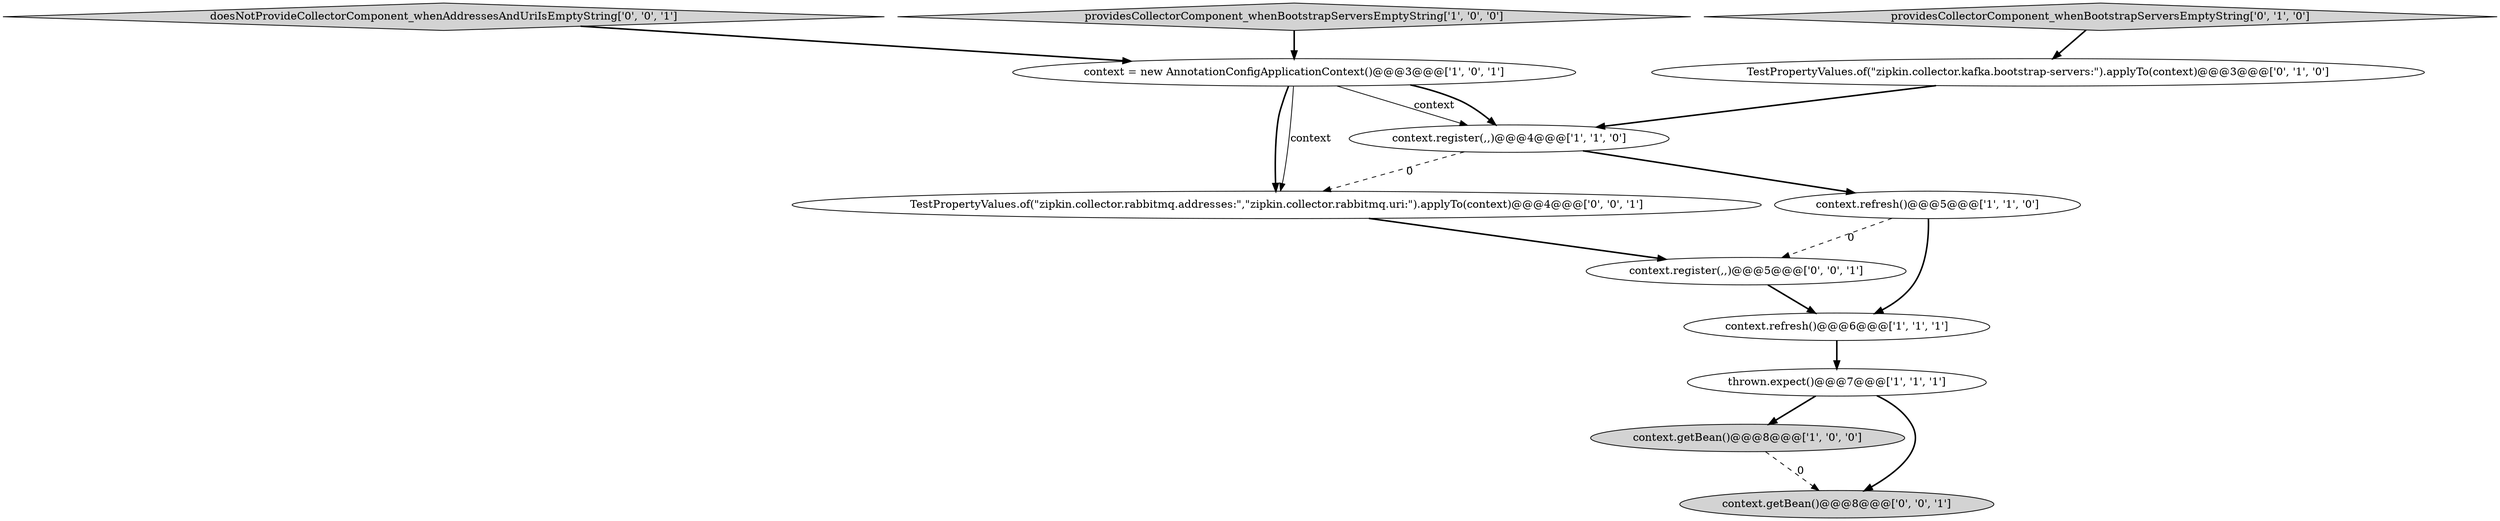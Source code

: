digraph {
2 [style = filled, label = "context = new AnnotationConfigApplicationContext()@@@3@@@['1', '0', '1']", fillcolor = white, shape = ellipse image = "AAA0AAABBB1BBB"];
10 [style = filled, label = "doesNotProvideCollectorComponent_whenAddressesAndUriIsEmptyString['0', '0', '1']", fillcolor = lightgray, shape = diamond image = "AAA0AAABBB3BBB"];
12 [style = filled, label = "context.register(,,)@@@5@@@['0', '0', '1']", fillcolor = white, shape = ellipse image = "AAA0AAABBB3BBB"];
1 [style = filled, label = "context.register(,,)@@@4@@@['1', '1', '0']", fillcolor = white, shape = ellipse image = "AAA0AAABBB1BBB"];
3 [style = filled, label = "context.getBean()@@@8@@@['1', '0', '0']", fillcolor = lightgray, shape = ellipse image = "AAA0AAABBB1BBB"];
5 [style = filled, label = "providesCollectorComponent_whenBootstrapServersEmptyString['1', '0', '0']", fillcolor = lightgray, shape = diamond image = "AAA0AAABBB1BBB"];
9 [style = filled, label = "context.getBean()@@@8@@@['0', '0', '1']", fillcolor = lightgray, shape = ellipse image = "AAA0AAABBB3BBB"];
11 [style = filled, label = "TestPropertyValues.of(\"zipkin.collector.rabbitmq.addresses:\",\"zipkin.collector.rabbitmq.uri:\").applyTo(context)@@@4@@@['0', '0', '1']", fillcolor = white, shape = ellipse image = "AAA0AAABBB3BBB"];
8 [style = filled, label = "providesCollectorComponent_whenBootstrapServersEmptyString['0', '1', '0']", fillcolor = lightgray, shape = diamond image = "AAA0AAABBB2BBB"];
6 [style = filled, label = "context.refresh()@@@5@@@['1', '1', '0']", fillcolor = white, shape = ellipse image = "AAA0AAABBB1BBB"];
0 [style = filled, label = "thrown.expect()@@@7@@@['1', '1', '1']", fillcolor = white, shape = ellipse image = "AAA0AAABBB1BBB"];
4 [style = filled, label = "context.refresh()@@@6@@@['1', '1', '1']", fillcolor = white, shape = ellipse image = "AAA0AAABBB1BBB"];
7 [style = filled, label = "TestPropertyValues.of(\"zipkin.collector.kafka.bootstrap-servers:\").applyTo(context)@@@3@@@['0', '1', '0']", fillcolor = white, shape = ellipse image = "AAA0AAABBB2BBB"];
5->2 [style = bold, label=""];
12->4 [style = bold, label=""];
8->7 [style = bold, label=""];
0->9 [style = bold, label=""];
6->12 [style = dashed, label="0"];
7->1 [style = bold, label=""];
2->1 [style = solid, label="context"];
0->3 [style = bold, label=""];
11->12 [style = bold, label=""];
6->4 [style = bold, label=""];
10->2 [style = bold, label=""];
1->11 [style = dashed, label="0"];
1->6 [style = bold, label=""];
2->1 [style = bold, label=""];
3->9 [style = dashed, label="0"];
4->0 [style = bold, label=""];
2->11 [style = bold, label=""];
2->11 [style = solid, label="context"];
}
